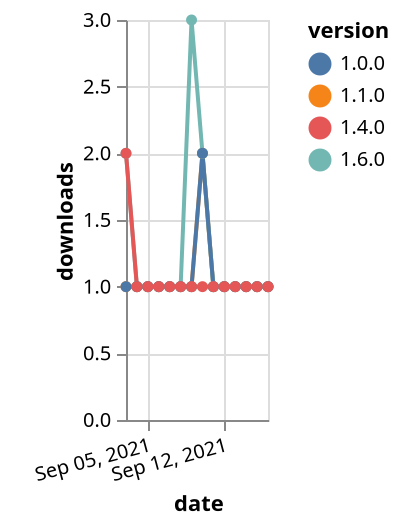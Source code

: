 {"$schema": "https://vega.github.io/schema/vega-lite/v5.json", "description": "A simple bar chart with embedded data.", "data": {"values": [{"date": "2021-09-03", "total": 147, "delta": 1, "version": "1.1.0"}, {"date": "2021-09-04", "total": 148, "delta": 1, "version": "1.1.0"}, {"date": "2021-09-05", "total": 149, "delta": 1, "version": "1.1.0"}, {"date": "2021-09-06", "total": 150, "delta": 1, "version": "1.1.0"}, {"date": "2021-09-07", "total": 151, "delta": 1, "version": "1.1.0"}, {"date": "2021-09-08", "total": 152, "delta": 1, "version": "1.1.0"}, {"date": "2021-09-09", "total": 153, "delta": 1, "version": "1.1.0"}, {"date": "2021-09-10", "total": 155, "delta": 2, "version": "1.1.0"}, {"date": "2021-09-11", "total": 156, "delta": 1, "version": "1.1.0"}, {"date": "2021-09-12", "total": 157, "delta": 1, "version": "1.1.0"}, {"date": "2021-09-13", "total": 158, "delta": 1, "version": "1.1.0"}, {"date": "2021-09-14", "total": 159, "delta": 1, "version": "1.1.0"}, {"date": "2021-09-15", "total": 160, "delta": 1, "version": "1.1.0"}, {"date": "2021-09-16", "total": 161, "delta": 1, "version": "1.1.0"}, {"date": "2021-09-03", "total": 115, "delta": 2, "version": "1.6.0"}, {"date": "2021-09-04", "total": 116, "delta": 1, "version": "1.6.0"}, {"date": "2021-09-05", "total": 117, "delta": 1, "version": "1.6.0"}, {"date": "2021-09-06", "total": 118, "delta": 1, "version": "1.6.0"}, {"date": "2021-09-07", "total": 119, "delta": 1, "version": "1.6.0"}, {"date": "2021-09-08", "total": 120, "delta": 1, "version": "1.6.0"}, {"date": "2021-09-09", "total": 123, "delta": 3, "version": "1.6.0"}, {"date": "2021-09-10", "total": 125, "delta": 2, "version": "1.6.0"}, {"date": "2021-09-11", "total": 126, "delta": 1, "version": "1.6.0"}, {"date": "2021-09-12", "total": 127, "delta": 1, "version": "1.6.0"}, {"date": "2021-09-13", "total": 128, "delta": 1, "version": "1.6.0"}, {"date": "2021-09-14", "total": 129, "delta": 1, "version": "1.6.0"}, {"date": "2021-09-15", "total": 130, "delta": 1, "version": "1.6.0"}, {"date": "2021-09-16", "total": 131, "delta": 1, "version": "1.6.0"}, {"date": "2021-09-03", "total": 161, "delta": 1, "version": "1.0.0"}, {"date": "2021-09-04", "total": 162, "delta": 1, "version": "1.0.0"}, {"date": "2021-09-05", "total": 163, "delta": 1, "version": "1.0.0"}, {"date": "2021-09-06", "total": 164, "delta": 1, "version": "1.0.0"}, {"date": "2021-09-07", "total": 165, "delta": 1, "version": "1.0.0"}, {"date": "2021-09-08", "total": 166, "delta": 1, "version": "1.0.0"}, {"date": "2021-09-09", "total": 167, "delta": 1, "version": "1.0.0"}, {"date": "2021-09-10", "total": 169, "delta": 2, "version": "1.0.0"}, {"date": "2021-09-11", "total": 170, "delta": 1, "version": "1.0.0"}, {"date": "2021-09-12", "total": 171, "delta": 1, "version": "1.0.0"}, {"date": "2021-09-13", "total": 172, "delta": 1, "version": "1.0.0"}, {"date": "2021-09-14", "total": 173, "delta": 1, "version": "1.0.0"}, {"date": "2021-09-15", "total": 174, "delta": 1, "version": "1.0.0"}, {"date": "2021-09-16", "total": 175, "delta": 1, "version": "1.0.0"}, {"date": "2021-09-03", "total": 172, "delta": 2, "version": "1.4.0"}, {"date": "2021-09-04", "total": 173, "delta": 1, "version": "1.4.0"}, {"date": "2021-09-05", "total": 174, "delta": 1, "version": "1.4.0"}, {"date": "2021-09-06", "total": 175, "delta": 1, "version": "1.4.0"}, {"date": "2021-09-07", "total": 176, "delta": 1, "version": "1.4.0"}, {"date": "2021-09-08", "total": 177, "delta": 1, "version": "1.4.0"}, {"date": "2021-09-09", "total": 178, "delta": 1, "version": "1.4.0"}, {"date": "2021-09-10", "total": 179, "delta": 1, "version": "1.4.0"}, {"date": "2021-09-11", "total": 180, "delta": 1, "version": "1.4.0"}, {"date": "2021-09-12", "total": 181, "delta": 1, "version": "1.4.0"}, {"date": "2021-09-13", "total": 182, "delta": 1, "version": "1.4.0"}, {"date": "2021-09-14", "total": 183, "delta": 1, "version": "1.4.0"}, {"date": "2021-09-15", "total": 184, "delta": 1, "version": "1.4.0"}, {"date": "2021-09-16", "total": 185, "delta": 1, "version": "1.4.0"}]}, "width": "container", "mark": {"type": "line", "point": {"filled": true}}, "encoding": {"x": {"field": "date", "type": "temporal", "timeUnit": "yearmonthdate", "title": "date", "axis": {"labelAngle": -15}}, "y": {"field": "delta", "type": "quantitative", "title": "downloads"}, "color": {"field": "version", "type": "nominal"}, "tooltip": {"field": "delta"}}}